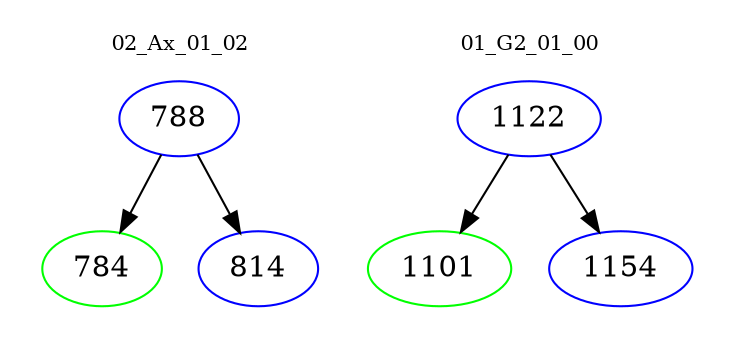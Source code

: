 digraph{
subgraph cluster_0 {
color = white
label = "02_Ax_01_02";
fontsize=10;
T0_788 [label="788", color="blue"]
T0_788 -> T0_784 [color="black"]
T0_784 [label="784", color="green"]
T0_788 -> T0_814 [color="black"]
T0_814 [label="814", color="blue"]
}
subgraph cluster_1 {
color = white
label = "01_G2_01_00";
fontsize=10;
T1_1122 [label="1122", color="blue"]
T1_1122 -> T1_1101 [color="black"]
T1_1101 [label="1101", color="green"]
T1_1122 -> T1_1154 [color="black"]
T1_1154 [label="1154", color="blue"]
}
}

